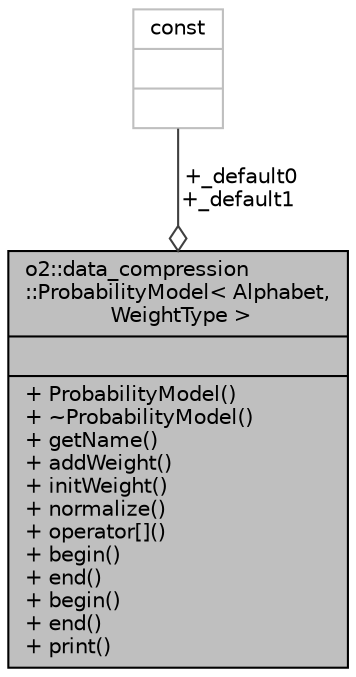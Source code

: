 digraph "o2::data_compression::ProbabilityModel&lt; Alphabet, WeightType &gt;"
{
 // INTERACTIVE_SVG=YES
  bgcolor="transparent";
  edge [fontname="Helvetica",fontsize="10",labelfontname="Helvetica",labelfontsize="10"];
  node [fontname="Helvetica",fontsize="10",shape=record];
  Node1 [label="{o2::data_compression\l::ProbabilityModel\< Alphabet,\l WeightType \>\n||+ ProbabilityModel()\l+ ~ProbabilityModel()\l+ getName()\l+ addWeight()\l+ initWeight()\l+ normalize()\l+ operator[]()\l+ begin()\l+ end()\l+ begin()\l+ end()\l+ print()\l}",height=0.2,width=0.4,color="black", fillcolor="grey75", style="filled", fontcolor="black"];
  Node2 -> Node1 [color="grey25",fontsize="10",style="solid",label=" +_default0\n+_default1" ,arrowhead="odiamond",fontname="Helvetica"];
  Node2 [label="{const\n||}",height=0.2,width=0.4,color="grey75"];
}

